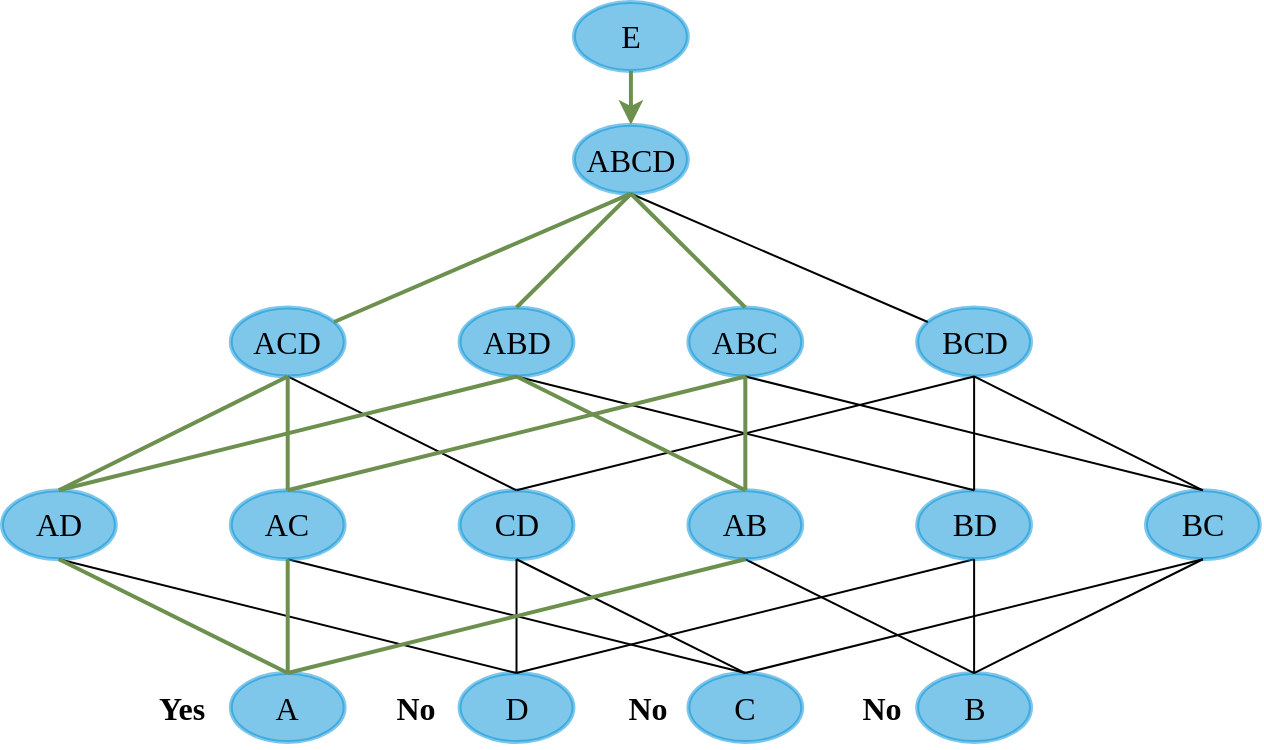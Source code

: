 <mxfile version="12.2.9" type="device" pages="2"><diagram id="FVx2kkcF0NIHO795W3SQ" name="Page-1"><mxGraphModel dx="3500" dy="3437" grid="1" gridSize="10" guides="1" tooltips="1" connect="1" arrows="1" fold="1" page="1" pageScale="1" pageWidth="1200" pageHeight="1920" math="0" shadow="0"><root><mxCell id="0"/><mxCell id="1" parent="0"/><mxCell id="IdxdWFKIpk1TT5ElH9bD-23" value="" style="group" vertex="1" connectable="0" parent="1"><mxGeometry x="-1200" width="628.907" height="373" as="geometry"/></mxCell><mxCell id="H8jWQef4jsb1AtDNqqRD-2" value="&lt;div&gt;ABCD&lt;/div&gt;" style="ellipse;whiteSpace=wrap;html=1;rounded=1;shadow=0;glass=0;labelBackgroundColor=none;strokeColor=#008FD5;strokeWidth=2;fillColor=#008FD5;gradientColor=none;fontFamily=Palatino;fontSize=16;fontColor=#000000;align=center;opacity=50;spacing=15;verticalAlign=middle;horizontal=1;aspect=fixed;" parent="IdxdWFKIpk1TT5ElH9bD-23" vertex="1"><mxGeometry x="286" y="61.381" width="56.907" height="34.474" as="geometry"/></mxCell><mxCell id="H8jWQef4jsb1AtDNqqRD-15" value="ABD" style="ellipse;whiteSpace=wrap;html=1;rounded=1;shadow=0;glass=0;labelBackgroundColor=none;strokeColor=#008FD5;strokeWidth=2;fillColor=#008FD5;gradientColor=none;fontFamily=Palatino;fontSize=16;fontColor=#000000;align=center;opacity=50;spacing=15;verticalAlign=middle;horizontal=1;aspect=fixed;" parent="IdxdWFKIpk1TT5ElH9bD-23" vertex="1"><mxGeometry x="228.8" y="152.763" width="56.907" height="34.474" as="geometry"/></mxCell><mxCell id="H8jWQef4jsb1AtDNqqRD-16" value="" style="rounded=0;orthogonalLoop=1;jettySize=auto;html=1;endArrow=none;exitX=0.5;exitY=1;exitDx=0;exitDy=0;fontFamily=Helvetica;fontSize=11;strokeColor=#6D904F;orthogonal=1;entryX=0.5;entryY=0;entryDx=0;entryDy=0;strokeWidth=2;endFill=0;" parent="IdxdWFKIpk1TT5ElH9bD-23" source="H8jWQef4jsb1AtDNqqRD-2" target="H8jWQef4jsb1AtDNqqRD-15" edge="1"><mxGeometry relative="1" as="geometry"/></mxCell><mxCell id="H8jWQef4jsb1AtDNqqRD-8" value="E" style="ellipse;whiteSpace=wrap;html=1;rounded=1;shadow=0;glass=0;labelBackgroundColor=none;strokeColor=#008FD5;strokeWidth=2;fillColor=#008FD5;gradientColor=none;fontFamily=Palatino;fontSize=16;fontColor=#000000;align=center;opacity=50;spacing=15;verticalAlign=middle;horizontal=1;aspect=fixed;" parent="IdxdWFKIpk1TT5ElH9bD-23" vertex="1"><mxGeometry x="286" width="56.907" height="34.474" as="geometry"/></mxCell><mxCell id="H8jWQef4jsb1AtDNqqRD-9" value="" style="rounded=0;orthogonalLoop=1;jettySize=auto;html=1;strokeColor=#6D904F;strokeWidth=2;orthogonal=1;" parent="IdxdWFKIpk1TT5ElH9bD-23" source="H8jWQef4jsb1AtDNqqRD-8" target="H8jWQef4jsb1AtDNqqRD-2" edge="1"><mxGeometry relative="1" as="geometry"/></mxCell><mxCell id="H8jWQef4jsb1AtDNqqRD-3" value="BCD" style="ellipse;whiteSpace=wrap;html=1;rounded=1;shadow=0;glass=0;labelBackgroundColor=none;strokeColor=#008FD5;strokeWidth=2;fillColor=#008FD5;gradientColor=none;fontFamily=Palatino;fontSize=16;fontColor=#000000;align=center;opacity=50;spacing=15;verticalAlign=middle;horizontal=1;aspect=fixed;" parent="IdxdWFKIpk1TT5ElH9bD-23" vertex="1"><mxGeometry x="457.6" y="152.763" width="56.907" height="34.474" as="geometry"/></mxCell><mxCell id="H8jWQef4jsb1AtDNqqRD-10" style="rounded=0;orthogonalLoop=1;jettySize=auto;html=1;endArrow=none;exitX=0.5;exitY=1;exitDx=0;exitDy=0;orthogonal=1;strokeColor=#000000;fontFamily=Palatino;fontSize=16;endFill=0;" parent="IdxdWFKIpk1TT5ElH9bD-23" source="H8jWQef4jsb1AtDNqqRD-2" target="H8jWQef4jsb1AtDNqqRD-3" edge="1"><mxGeometry relative="1" as="geometry"/></mxCell><mxCell id="H8jWQef4jsb1AtDNqqRD-17" value="CD" style="ellipse;whiteSpace=wrap;html=1;rounded=1;shadow=0;glass=0;labelBackgroundColor=none;strokeColor=#008FD5;strokeWidth=2;fillColor=#008FD5;gradientColor=none;fontFamily=Palatino;fontSize=16;fontColor=#000000;align=center;opacity=50;spacing=15;verticalAlign=middle;horizontal=1;aspect=fixed;" parent="IdxdWFKIpk1TT5ElH9bD-23" vertex="1"><mxGeometry x="228.8" y="244.144" width="56.907" height="34.474" as="geometry"/></mxCell><mxCell id="H8jWQef4jsb1AtDNqqRD-18" value="" style="rounded=0;orthogonalLoop=1;jettySize=auto;html=1;strokeColor=#000000;fontFamily=Palatino;fontSize=16;endArrow=none;endFill=0;exitX=0.5;exitY=1;exitDx=0;exitDy=0;entryX=0.5;entryY=0;entryDx=0;entryDy=0;orthogonal=1;" parent="IdxdWFKIpk1TT5ElH9bD-23" source="H8jWQef4jsb1AtDNqqRD-3" target="H8jWQef4jsb1AtDNqqRD-17" edge="1"><mxGeometry relative="1" as="geometry"/></mxCell><mxCell id="H8jWQef4jsb1AtDNqqRD-11" value="ABC" style="ellipse;whiteSpace=wrap;html=1;rounded=1;shadow=0;glass=0;labelBackgroundColor=none;strokeColor=#008FD5;strokeWidth=2;fillColor=#008FD5;gradientColor=none;fontFamily=Palatino;fontSize=16;fontColor=#000000;align=center;opacity=50;spacing=15;verticalAlign=middle;horizontal=1;aspect=fixed;" parent="IdxdWFKIpk1TT5ElH9bD-23" vertex="1"><mxGeometry x="343.2" y="152.763" width="56.907" height="34.474" as="geometry"/></mxCell><mxCell id="H8jWQef4jsb1AtDNqqRD-12" style="rounded=0;orthogonalLoop=1;jettySize=auto;html=1;strokeColor=#6D904F;endArrow=none;exitX=0.5;exitY=1;exitDx=0;exitDy=0;fontFamily=Helvetica;fontSize=11;orthogonal=1;entryX=0.5;entryY=0;entryDx=0;entryDy=0;strokeWidth=2;endFill=0;" parent="IdxdWFKIpk1TT5ElH9bD-23" source="H8jWQef4jsb1AtDNqqRD-2" target="H8jWQef4jsb1AtDNqqRD-11" edge="1"><mxGeometry relative="1" as="geometry"/></mxCell><mxCell id="H8jWQef4jsb1AtDNqqRD-23" style="orthogonalLoop=1;jettySize=auto;html=1;strokeColor=#000000;fontFamily=Palatino;fontSize=16;rounded=0;endArrow=none;endFill=0;exitX=0.5;exitY=1;exitDx=0;exitDy=0;entryX=0.5;entryY=0;entryDx=0;entryDy=0;orthogonal=1;" parent="IdxdWFKIpk1TT5ElH9bD-23" source="H8jWQef4jsb1AtDNqqRD-13" target="H8jWQef4jsb1AtDNqqRD-17" edge="1"><mxGeometry relative="1" as="geometry"/></mxCell><mxCell id="H8jWQef4jsb1AtDNqqRD-13" value="ACD" style="ellipse;whiteSpace=wrap;html=1;rounded=1;shadow=0;glass=0;labelBackgroundColor=none;strokeColor=#008FD5;strokeWidth=2;fillColor=#008FD5;gradientColor=none;fontFamily=Palatino;fontSize=16;fontColor=#000000;align=center;opacity=50;spacing=15;verticalAlign=middle;horizontal=1;aspect=fixed;" parent="IdxdWFKIpk1TT5ElH9bD-23" vertex="1"><mxGeometry x="114.4" y="152.763" width="56.907" height="34.474" as="geometry"/></mxCell><mxCell id="H8jWQef4jsb1AtDNqqRD-14" style="rounded=0;orthogonalLoop=1;jettySize=auto;html=1;endArrow=none;exitX=0.5;exitY=1;exitDx=0;exitDy=0;fontFamily=Helvetica;fontSize=11;strokeColor=#6D904F;orthogonal=1;strokeWidth=2;endFill=0;" parent="IdxdWFKIpk1TT5ElH9bD-23" source="H8jWQef4jsb1AtDNqqRD-2" target="H8jWQef4jsb1AtDNqqRD-13" edge="1"><mxGeometry relative="1" as="geometry"/></mxCell><mxCell id="H8jWQef4jsb1AtDNqqRD-21" value="AD" style="ellipse;whiteSpace=wrap;html=1;rounded=1;shadow=0;glass=0;labelBackgroundColor=none;strokeColor=#008FD5;strokeWidth=2;fillColor=#008FD5;gradientColor=none;fontFamily=Palatino;fontSize=16;fontColor=#000000;align=center;opacity=50;spacing=15;verticalAlign=middle;horizontal=1;aspect=fixed;" parent="IdxdWFKIpk1TT5ElH9bD-23" vertex="1"><mxGeometry y="244.144" width="56.907" height="34.474" as="geometry"/></mxCell><mxCell id="H8jWQef4jsb1AtDNqqRD-26" style="rounded=0;orthogonalLoop=1;jettySize=auto;html=1;strokeColor=#6D904F;fontFamily=Helvetica;fontSize=11;endArrow=none;endFill=0;entryX=0.5;entryY=0;entryDx=0;entryDy=0;exitX=0.5;exitY=1;exitDx=0;exitDy=0;orthogonal=1;strokeWidth=2;" parent="IdxdWFKIpk1TT5ElH9bD-23" source="H8jWQef4jsb1AtDNqqRD-15" target="H8jWQef4jsb1AtDNqqRD-21" edge="1"><mxGeometry relative="1" as="geometry"/></mxCell><mxCell id="H8jWQef4jsb1AtDNqqRD-22" value="" style="rounded=0;orthogonalLoop=1;jettySize=auto;html=1;strokeColor=#6D904F;fontFamily=Helvetica;fontSize=11;endArrow=none;endFill=0;entryX=0.5;entryY=0;entryDx=0;entryDy=0;exitX=0.5;exitY=1;exitDx=0;exitDy=0;orthogonal=1;strokeWidth=2;" parent="IdxdWFKIpk1TT5ElH9bD-23" source="H8jWQef4jsb1AtDNqqRD-13" target="H8jWQef4jsb1AtDNqqRD-21" edge="1"><mxGeometry relative="1" as="geometry"/></mxCell><mxCell id="H8jWQef4jsb1AtDNqqRD-41" value="D" style="ellipse;whiteSpace=wrap;html=1;rounded=1;shadow=0;glass=0;labelBackgroundColor=none;strokeColor=#008FD5;strokeWidth=2;fillColor=#008FD5;gradientColor=none;fontFamily=Palatino;fontSize=16;fontColor=#000000;align=center;opacity=50;spacing=15;verticalAlign=middle;horizontal=1;aspect=fixed;" parent="IdxdWFKIpk1TT5ElH9bD-23" vertex="1"><mxGeometry x="228.8" y="335.526" width="56.907" height="34.474" as="geometry"/></mxCell><mxCell id="H8jWQef4jsb1AtDNqqRD-45" style="rounded=0;orthogonalLoop=1;jettySize=auto;html=1;entryX=0.5;entryY=0;entryDx=0;entryDy=0;endArrow=none;endFill=0;strokeColor=#000000;fontFamily=Palatino;fontSize=16;orthogonal=1;exitX=0.5;exitY=1;exitDx=0;exitDy=0;" parent="IdxdWFKIpk1TT5ElH9bD-23" source="H8jWQef4jsb1AtDNqqRD-17" target="H8jWQef4jsb1AtDNqqRD-41" edge="1"><mxGeometry relative="1" as="geometry"><mxPoint x="246.4" y="305.752" as="sourcePoint"/></mxGeometry></mxCell><mxCell id="H8jWQef4jsb1AtDNqqRD-42" value="" style="rounded=0;orthogonalLoop=1;jettySize=auto;html=1;endArrow=none;endFill=0;strokeColor=#000000;fontFamily=Palatino;fontSize=16;exitX=0.5;exitY=1;exitDx=0;exitDy=0;entryX=0.5;entryY=0;entryDx=0;entryDy=0;orthogonal=1;" parent="IdxdWFKIpk1TT5ElH9bD-23" source="H8jWQef4jsb1AtDNqqRD-21" target="H8jWQef4jsb1AtDNqqRD-41" edge="1"><mxGeometry relative="1" as="geometry"/></mxCell><mxCell id="H8jWQef4jsb1AtDNqqRD-44" style="rounded=0;orthogonalLoop=1;jettySize=auto;html=1;entryX=0.5;entryY=0;entryDx=0;entryDy=0;endArrow=none;endFill=0;strokeColor=#000000;fontFamily=Palatino;fontSize=16;exitX=0.5;exitY=1;exitDx=0;exitDy=0;orthogonal=1;" parent="IdxdWFKIpk1TT5ElH9bD-23" source="H8jWQef4jsb1AtDNqqRD-19" target="H8jWQef4jsb1AtDNqqRD-41" edge="1"><mxGeometry relative="1" as="geometry"/></mxCell><mxCell id="H8jWQef4jsb1AtDNqqRD-19" value="BD" style="ellipse;whiteSpace=wrap;html=1;rounded=1;shadow=0;glass=0;labelBackgroundColor=none;strokeColor=#008FD5;strokeWidth=2;fillColor=#008FD5;gradientColor=none;fontFamily=Palatino;fontSize=16;fontColor=#000000;align=center;opacity=50;spacing=15;verticalAlign=middle;horizontal=1;aspect=fixed;" parent="IdxdWFKIpk1TT5ElH9bD-23" vertex="1"><mxGeometry x="457.6" y="244.144" width="56.907" height="34.474" as="geometry"/></mxCell><mxCell id="H8jWQef4jsb1AtDNqqRD-25" style="rounded=0;orthogonalLoop=1;jettySize=auto;html=1;strokeColor=#000000;fontFamily=Palatino;fontSize=16;entryX=0.5;entryY=0;entryDx=0;entryDy=0;endArrow=none;endFill=0;exitX=0.5;exitY=1;exitDx=0;exitDy=0;orthogonal=1;" parent="IdxdWFKIpk1TT5ElH9bD-23" source="H8jWQef4jsb1AtDNqqRD-15" target="H8jWQef4jsb1AtDNqqRD-19" edge="1"><mxGeometry relative="1" as="geometry"/></mxCell><mxCell id="H8jWQef4jsb1AtDNqqRD-36" style="rounded=0;orthogonalLoop=1;jettySize=auto;html=1;strokeColor=#000000;fontFamily=Palatino;fontSize=16;entryX=0.5;entryY=0;entryDx=0;entryDy=0;endArrow=none;endFill=0;exitX=0.5;exitY=1;exitDx=0;exitDy=0;orthogonal=1;" parent="IdxdWFKIpk1TT5ElH9bD-23" source="H8jWQef4jsb1AtDNqqRD-3" target="H8jWQef4jsb1AtDNqqRD-19" edge="1"><mxGeometry relative="1" as="geometry"/></mxCell><mxCell id="H8jWQef4jsb1AtDNqqRD-20" value="BC" style="ellipse;whiteSpace=wrap;html=1;rounded=1;shadow=0;glass=0;labelBackgroundColor=none;strokeColor=#008FD5;strokeWidth=2;fillColor=#008FD5;gradientColor=none;fontFamily=Palatino;fontSize=16;fontColor=#000000;align=center;opacity=50;spacing=15;verticalAlign=middle;horizontal=1;aspect=fixed;" parent="IdxdWFKIpk1TT5ElH9bD-23" vertex="1"><mxGeometry x="572" y="244.144" width="56.907" height="34.474" as="geometry"/></mxCell><mxCell id="H8jWQef4jsb1AtDNqqRD-37" style="rounded=0;orthogonalLoop=1;jettySize=auto;html=1;entryX=0.5;entryY=0;entryDx=0;entryDy=0;endArrow=none;endFill=0;strokeColor=#000000;fontFamily=Palatino;fontSize=16;exitX=0.5;exitY=1;exitDx=0;exitDy=0;orthogonal=1;" parent="IdxdWFKIpk1TT5ElH9bD-23" source="H8jWQef4jsb1AtDNqqRD-3" target="H8jWQef4jsb1AtDNqqRD-20" edge="1"><mxGeometry relative="1" as="geometry"/></mxCell><mxCell id="H8jWQef4jsb1AtDNqqRD-32" style="rounded=0;orthogonalLoop=1;jettySize=auto;html=1;strokeColor=#000000;fontFamily=Palatino;fontSize=16;endArrow=none;endFill=0;entryX=0.5;entryY=0;entryDx=0;entryDy=0;exitX=0.5;exitY=1;exitDx=0;exitDy=0;orthogonal=1;" parent="IdxdWFKIpk1TT5ElH9bD-23" source="H8jWQef4jsb1AtDNqqRD-11" target="H8jWQef4jsb1AtDNqqRD-20" edge="1"><mxGeometry relative="1" as="geometry"/></mxCell><mxCell id="H8jWQef4jsb1AtDNqqRD-53" value="C" style="ellipse;whiteSpace=wrap;html=1;rounded=1;shadow=0;glass=0;labelBackgroundColor=none;strokeColor=#008FD5;strokeWidth=2;fillColor=#008FD5;gradientColor=none;fontFamily=Palatino;fontSize=16;fontColor=#000000;align=center;opacity=50;spacing=15;verticalAlign=middle;horizontal=1;aspect=fixed;" parent="IdxdWFKIpk1TT5ElH9bD-23" vertex="1"><mxGeometry x="343.2" y="335.526" width="56.907" height="34.474" as="geometry"/></mxCell><mxCell id="H8jWQef4jsb1AtDNqqRD-56" style="rounded=0;orthogonalLoop=1;jettySize=auto;html=1;exitX=0.5;exitY=1;exitDx=0;exitDy=0;entryX=0.5;entryY=0;entryDx=0;entryDy=0;endArrow=none;endFill=0;strokeColor=#000000;fontFamily=Palatino;fontSize=16;orthogonal=1;" parent="IdxdWFKIpk1TT5ElH9bD-23" source="H8jWQef4jsb1AtDNqqRD-17" target="H8jWQef4jsb1AtDNqqRD-53" edge="1"><mxGeometry relative="1" as="geometry"/></mxCell><mxCell id="H8jWQef4jsb1AtDNqqRD-54" value="" style="rounded=0;orthogonalLoop=1;jettySize=auto;html=1;endArrow=none;endFill=0;strokeColor=#000000;fontFamily=Palatino;fontSize=16;entryX=0.5;entryY=0;entryDx=0;entryDy=0;exitX=0.5;exitY=1;exitDx=0;exitDy=0;orthogonal=1;" parent="IdxdWFKIpk1TT5ElH9bD-23" source="H8jWQef4jsb1AtDNqqRD-20" target="H8jWQef4jsb1AtDNqqRD-53" edge="1"><mxGeometry relative="1" as="geometry"/></mxCell><mxCell id="H8jWQef4jsb1AtDNqqRD-46" value="B" style="ellipse;whiteSpace=wrap;html=1;rounded=1;shadow=0;glass=0;labelBackgroundColor=none;strokeColor=#008FD5;strokeWidth=2;fillColor=#008FD5;gradientColor=none;fontFamily=Palatino;fontSize=16;fontColor=#000000;align=center;opacity=50;spacing=15;verticalAlign=middle;horizontal=1;aspect=fixed;" parent="IdxdWFKIpk1TT5ElH9bD-23" vertex="1"><mxGeometry x="457.6" y="335.526" width="56.907" height="34.474" as="geometry"/></mxCell><mxCell id="H8jWQef4jsb1AtDNqqRD-49" style="rounded=0;orthogonalLoop=1;jettySize=auto;html=1;entryX=0.5;entryY=0;entryDx=0;entryDy=0;endArrow=none;endFill=0;strokeColor=#000000;fontFamily=Palatino;fontSize=16;exitX=0.5;exitY=1;exitDx=0;exitDy=0;orthogonal=1;" parent="IdxdWFKIpk1TT5ElH9bD-23" source="H8jWQef4jsb1AtDNqqRD-19" target="H8jWQef4jsb1AtDNqqRD-46" edge="1"><mxGeometry relative="1" as="geometry"/></mxCell><mxCell id="H8jWQef4jsb1AtDNqqRD-47" value="" style="rounded=0;orthogonalLoop=1;jettySize=auto;html=1;endArrow=none;endFill=0;strokeColor=#000000;fontFamily=Palatino;fontSize=16;exitX=0.5;exitY=1;exitDx=0;exitDy=0;entryX=0.5;entryY=0;entryDx=0;entryDy=0;orthogonal=1;" parent="IdxdWFKIpk1TT5ElH9bD-23" source="H8jWQef4jsb1AtDNqqRD-20" target="H8jWQef4jsb1AtDNqqRD-46" edge="1"><mxGeometry relative="1" as="geometry"/></mxCell><mxCell id="H8jWQef4jsb1AtDNqqRD-55" style="rounded=0;orthogonalLoop=1;jettySize=auto;html=1;exitX=0.5;exitY=1;exitDx=0;exitDy=0;entryX=0.5;entryY=0;entryDx=0;entryDy=0;endArrow=none;endFill=0;strokeColor=#000000;fontFamily=Palatino;fontSize=16;orthogonal=1;" parent="IdxdWFKIpk1TT5ElH9bD-23" source="H8jWQef4jsb1AtDNqqRD-24" target="H8jWQef4jsb1AtDNqqRD-53" edge="1"><mxGeometry relative="1" as="geometry"/></mxCell><mxCell id="H8jWQef4jsb1AtDNqqRD-24" value="AC" style="ellipse;whiteSpace=wrap;html=1;rounded=1;shadow=0;glass=0;labelBackgroundColor=none;strokeColor=#008FD5;strokeWidth=2;fillColor=#008FD5;gradientColor=none;fontFamily=Palatino;fontSize=16;fontColor=#000000;align=center;opacity=50;spacing=15;verticalAlign=middle;horizontal=1;aspect=fixed;" parent="IdxdWFKIpk1TT5ElH9bD-23" vertex="1"><mxGeometry x="114.4" y="244.144" width="56.907" height="34.474" as="geometry"/></mxCell><mxCell id="H8jWQef4jsb1AtDNqqRD-34" style="rounded=0;orthogonalLoop=1;jettySize=auto;html=1;strokeColor=#6D904F;fontFamily=Helvetica;fontSize=11;endArrow=none;endFill=0;exitX=0.5;exitY=1;exitDx=0;exitDy=0;entryX=0.5;entryY=0;entryDx=0;entryDy=0;orthogonal=1;strokeWidth=2;" parent="IdxdWFKIpk1TT5ElH9bD-23" source="H8jWQef4jsb1AtDNqqRD-11" target="H8jWQef4jsb1AtDNqqRD-24" edge="1"><mxGeometry relative="1" as="geometry"/></mxCell><mxCell id="H8jWQef4jsb1AtDNqqRD-29" style="rounded=0;orthogonalLoop=1;jettySize=auto;html=1;strokeColor=#6D904F;fontFamily=Helvetica;fontSize=11;endArrow=none;endFill=0;entryX=0.5;entryY=0;entryDx=0;entryDy=0;exitX=0.5;exitY=1;exitDx=0;exitDy=0;orthogonal=1;strokeWidth=2;" parent="IdxdWFKIpk1TT5ElH9bD-23" source="H8jWQef4jsb1AtDNqqRD-13" target="H8jWQef4jsb1AtDNqqRD-24" edge="1"><mxGeometry relative="1" as="geometry"/></mxCell><mxCell id="H8jWQef4jsb1AtDNqqRD-52" style="rounded=0;orthogonalLoop=1;jettySize=auto;html=1;entryX=0.5;entryY=0;entryDx=0;entryDy=0;endArrow=none;endFill=0;strokeColor=#000000;fontFamily=Palatino;fontSize=16;exitX=0.5;exitY=1;exitDx=0;exitDy=0;orthogonal=1;" parent="IdxdWFKIpk1TT5ElH9bD-23" source="H8jWQef4jsb1AtDNqqRD-31" target="H8jWQef4jsb1AtDNqqRD-46" edge="1"><mxGeometry relative="1" as="geometry"/></mxCell><mxCell id="H8jWQef4jsb1AtDNqqRD-31" value="AB" style="ellipse;whiteSpace=wrap;html=1;rounded=1;shadow=0;glass=0;labelBackgroundColor=none;strokeColor=#008FD5;strokeWidth=2;fillColor=#008FD5;gradientColor=none;fontFamily=Palatino;fontSize=16;fontColor=#000000;align=center;opacity=50;spacing=15;verticalAlign=middle;horizontal=1;aspect=fixed;" parent="IdxdWFKIpk1TT5ElH9bD-23" vertex="1"><mxGeometry x="343.2" y="244.144" width="56.907" height="34.474" as="geometry"/></mxCell><mxCell id="H8jWQef4jsb1AtDNqqRD-33" style="rounded=0;orthogonalLoop=1;jettySize=auto;html=1;strokeColor=#6D904F;fontFamily=Helvetica;fontSize=11;endArrow=none;endFill=0;exitX=0.5;exitY=1;exitDx=0;exitDy=0;entryX=0.5;entryY=0;entryDx=0;entryDy=0;orthogonal=1;strokeWidth=2;" parent="IdxdWFKIpk1TT5ElH9bD-23" source="H8jWQef4jsb1AtDNqqRD-15" target="H8jWQef4jsb1AtDNqqRD-31" edge="1"><mxGeometry relative="1" as="geometry"/></mxCell><mxCell id="H8jWQef4jsb1AtDNqqRD-35" style="rounded=0;orthogonalLoop=1;jettySize=auto;html=1;strokeColor=#6D904F;fontFamily=Helvetica;fontSize=11;endArrow=none;endFill=0;exitX=0.5;exitY=1;exitDx=0;exitDy=0;entryX=0.5;entryY=0;entryDx=0;entryDy=0;orthogonal=1;strokeWidth=2;" parent="IdxdWFKIpk1TT5ElH9bD-23" source="H8jWQef4jsb1AtDNqqRD-11" target="H8jWQef4jsb1AtDNqqRD-31" edge="1"><mxGeometry relative="1" as="geometry"/></mxCell><mxCell id="H8jWQef4jsb1AtDNqqRD-38" value="A" style="ellipse;whiteSpace=wrap;html=1;rounded=1;shadow=0;glass=0;labelBackgroundColor=none;strokeColor=#008FD5;strokeWidth=2;fillColor=#008FD5;gradientColor=none;fontFamily=Palatino;fontSize=16;fontColor=#000000;align=center;opacity=50;spacing=15;verticalAlign=middle;horizontal=1;aspect=fixed;" parent="IdxdWFKIpk1TT5ElH9bD-23" vertex="1"><mxGeometry x="114.4" y="335.526" width="56.907" height="34.474" as="geometry"/></mxCell><mxCell id="H8jWQef4jsb1AtDNqqRD-43" style="rounded=0;orthogonalLoop=1;jettySize=auto;html=1;entryX=0.5;entryY=0;entryDx=0;entryDy=0;endArrow=none;endFill=0;strokeColor=#6D904F;fontFamily=Helvetica;fontSize=11;exitX=0.5;exitY=1;exitDx=0;exitDy=0;orthogonal=1;strokeWidth=2;" parent="IdxdWFKIpk1TT5ElH9bD-23" source="H8jWQef4jsb1AtDNqqRD-21" target="H8jWQef4jsb1AtDNqqRD-38" edge="1"><mxGeometry relative="1" as="geometry"/></mxCell><mxCell id="H8jWQef4jsb1AtDNqqRD-40" style="rounded=0;orthogonalLoop=1;jettySize=auto;html=1;entryX=0.5;entryY=0;entryDx=0;entryDy=0;endArrow=none;endFill=0;strokeColor=#6D904F;fontFamily=Helvetica;fontSize=11;exitX=0.5;exitY=1;exitDx=0;exitDy=0;orthogonal=1;strokeWidth=2;" parent="IdxdWFKIpk1TT5ElH9bD-23" source="H8jWQef4jsb1AtDNqqRD-24" target="H8jWQef4jsb1AtDNqqRD-38" edge="1"><mxGeometry relative="1" as="geometry"/></mxCell><mxCell id="H8jWQef4jsb1AtDNqqRD-39" value="" style="rounded=0;orthogonalLoop=1;jettySize=auto;html=1;endArrow=none;endFill=0;strokeColor=#6D904F;fontFamily=Helvetica;fontSize=11;entryX=0.5;entryY=0;entryDx=0;entryDy=0;exitX=0.5;exitY=1;exitDx=0;exitDy=0;orthogonal=1;strokeWidth=2;" parent="IdxdWFKIpk1TT5ElH9bD-23" source="H8jWQef4jsb1AtDNqqRD-31" target="H8jWQef4jsb1AtDNqqRD-38" edge="1"><mxGeometry relative="1" as="geometry"/></mxCell><mxCell id="IdxdWFKIpk1TT5ElH9bD-19" value="&lt;b&gt;Yes&lt;/b&gt;" style="text;html=1;strokeColor=none;fillColor=none;align=center;verticalAlign=middle;whiteSpace=wrap;rounded=0;fontFamily=Palatino;fontSize=16;direction=south;" vertex="1" parent="IdxdWFKIpk1TT5ElH9bD-23"><mxGeometry x="80" y="333" width="20" height="40" as="geometry"/></mxCell><mxCell id="IdxdWFKIpk1TT5ElH9bD-20" value="No" style="text;html=1;strokeColor=none;fillColor=none;align=center;verticalAlign=middle;whiteSpace=wrap;rounded=0;fontFamily=Palatino;fontSize=16;direction=south;fontStyle=1" vertex="1" parent="IdxdWFKIpk1TT5ElH9bD-23"><mxGeometry x="197" y="333" width="20" height="40" as="geometry"/></mxCell><mxCell id="IdxdWFKIpk1TT5ElH9bD-21" value="No" style="text;html=1;strokeColor=none;fillColor=none;align=center;verticalAlign=middle;whiteSpace=wrap;rounded=0;fontFamily=Palatino;fontSize=16;direction=south;fontStyle=1" vertex="1" parent="IdxdWFKIpk1TT5ElH9bD-23"><mxGeometry x="313" y="333" width="20" height="40" as="geometry"/></mxCell><mxCell id="IdxdWFKIpk1TT5ElH9bD-22" value="&lt;b&gt;No&lt;/b&gt;" style="text;html=1;strokeColor=none;fillColor=none;align=center;verticalAlign=middle;whiteSpace=wrap;rounded=0;fontFamily=Palatino;fontSize=16;direction=south;" vertex="1" parent="IdxdWFKIpk1TT5ElH9bD-23"><mxGeometry x="430" y="333" width="20" height="40" as="geometry"/></mxCell></root></mxGraphModel></diagram><diagram id="bV6tEvupkwykkjQlEh-b" name="Page-2"><mxGraphModel dx="1770" dy="1300" grid="1" gridSize="10" guides="1" tooltips="1" connect="1" arrows="1" fold="1" page="1" pageScale="1" pageWidth="827" pageHeight="583" math="0" shadow="0"><root><mxCell id="yStoPbdjv6d5ZVPn1f9I-0"/><mxCell id="yStoPbdjv6d5ZVPn1f9I-1" parent="yStoPbdjv6d5ZVPn1f9I-0"/><mxCell id="yStoPbdjv6d5ZVPn1f9I-2" value="" style="group" vertex="1" connectable="0" parent="yStoPbdjv6d5ZVPn1f9I-1"><mxGeometry x="-774.5" y="77" width="719" height="426" as="geometry"/></mxCell><mxCell id="yStoPbdjv6d5ZVPn1f9I-3" value="&lt;div&gt;ABCD&lt;/div&gt;" style="ellipse;whiteSpace=wrap;html=1;rounded=1;shadow=0;glass=0;labelBackgroundColor=none;strokeColor=#008FD5;strokeWidth=2;fillColor=#008FD5;gradientColor=none;fontFamily=Palatino;fontSize=16;fontColor=#000000;align=center;opacity=50;spacing=15;verticalAlign=middle;horizontal=1;aspect=fixed;" vertex="1" parent="yStoPbdjv6d5ZVPn1f9I-2"><mxGeometry x="326.97" y="70.103" width="64.993" height="39.373" as="geometry"/></mxCell><mxCell id="yStoPbdjv6d5ZVPn1f9I-4" value="ABD" style="ellipse;whiteSpace=wrap;html=1;rounded=1;shadow=0;glass=0;labelBackgroundColor=none;strokeColor=#008FD5;strokeWidth=2;fillColor=#008FD5;gradientColor=none;fontFamily=Palatino;fontSize=16;fontColor=#000000;align=center;opacity=50;spacing=15;verticalAlign=middle;horizontal=1;aspect=fixed;" vertex="1" parent="yStoPbdjv6d5ZVPn1f9I-2"><mxGeometry x="261.576" y="174.469" width="64.993" height="39.373" as="geometry"/></mxCell><mxCell id="yStoPbdjv6d5ZVPn1f9I-5" value="" style="rounded=0;orthogonalLoop=1;jettySize=auto;html=1;endArrow=none;exitX=0.5;exitY=1;exitDx=0;exitDy=0;fontFamily=Helvetica;fontSize=11;strokeColor=#6D904F;orthogonal=1;entryX=0.5;entryY=0;entryDx=0;entryDy=0;strokeWidth=2;endFill=0;" edge="1" parent="yStoPbdjv6d5ZVPn1f9I-2" source="yStoPbdjv6d5ZVPn1f9I-3" target="yStoPbdjv6d5ZVPn1f9I-4"><mxGeometry relative="1" as="geometry"/></mxCell><mxCell id="yStoPbdjv6d5ZVPn1f9I-6" value="E" style="ellipse;whiteSpace=wrap;html=1;rounded=1;shadow=0;glass=0;labelBackgroundColor=none;strokeColor=#008FD5;strokeWidth=2;fillColor=#008FD5;gradientColor=none;fontFamily=Palatino;fontSize=16;fontColor=#000000;align=center;opacity=50;spacing=15;verticalAlign=middle;horizontal=1;aspect=fixed;" vertex="1" parent="yStoPbdjv6d5ZVPn1f9I-2"><mxGeometry x="326.97" width="64.993" height="39.373" as="geometry"/></mxCell><mxCell id="yStoPbdjv6d5ZVPn1f9I-7" value="" style="rounded=0;orthogonalLoop=1;jettySize=auto;html=1;strokeColor=#6D904F;strokeWidth=2;orthogonal=1;" edge="1" parent="yStoPbdjv6d5ZVPn1f9I-2" source="yStoPbdjv6d5ZVPn1f9I-6" target="yStoPbdjv6d5ZVPn1f9I-3"><mxGeometry relative="1" as="geometry"/></mxCell><mxCell id="yStoPbdjv6d5ZVPn1f9I-8" value="BCD" style="ellipse;whiteSpace=wrap;html=1;rounded=1;shadow=0;glass=0;labelBackgroundColor=none;strokeColor=#008FD5;strokeWidth=2;fillColor=#008FD5;gradientColor=none;fontFamily=Palatino;fontSize=16;fontColor=#000000;align=center;opacity=50;spacing=15;verticalAlign=middle;horizontal=1;aspect=fixed;" vertex="1" parent="yStoPbdjv6d5ZVPn1f9I-2"><mxGeometry x="523.153" y="174.469" width="64.993" height="39.373" as="geometry"/></mxCell><mxCell id="yStoPbdjv6d5ZVPn1f9I-9" style="rounded=0;orthogonalLoop=1;jettySize=auto;html=1;endArrow=none;exitX=0.5;exitY=1;exitDx=0;exitDy=0;orthogonal=1;strokeColor=#000000;fontFamily=Palatino;fontSize=16;endFill=0;" edge="1" parent="yStoPbdjv6d5ZVPn1f9I-2" source="yStoPbdjv6d5ZVPn1f9I-3" target="yStoPbdjv6d5ZVPn1f9I-8"><mxGeometry relative="1" as="geometry"/></mxCell><mxCell id="yStoPbdjv6d5ZVPn1f9I-10" value="CD" style="ellipse;whiteSpace=wrap;html=1;rounded=1;shadow=0;glass=0;labelBackgroundColor=none;strokeColor=#008FD5;strokeWidth=2;fillColor=#008FD5;gradientColor=none;fontFamily=Palatino;fontSize=16;fontColor=#000000;align=center;opacity=50;spacing=15;verticalAlign=middle;horizontal=1;aspect=fixed;" vertex="1" parent="yStoPbdjv6d5ZVPn1f9I-2"><mxGeometry x="261.576" y="278.835" width="64.993" height="39.373" as="geometry"/></mxCell><mxCell id="yStoPbdjv6d5ZVPn1f9I-11" value="" style="rounded=0;orthogonalLoop=1;jettySize=auto;html=1;strokeColor=#000000;fontFamily=Palatino;fontSize=16;endArrow=none;endFill=0;exitX=0.5;exitY=1;exitDx=0;exitDy=0;entryX=0.5;entryY=0;entryDx=0;entryDy=0;orthogonal=1;" edge="1" parent="yStoPbdjv6d5ZVPn1f9I-2" source="yStoPbdjv6d5ZVPn1f9I-8" target="yStoPbdjv6d5ZVPn1f9I-10"><mxGeometry relative="1" as="geometry"/></mxCell><mxCell id="yStoPbdjv6d5ZVPn1f9I-12" value="ABC" style="ellipse;whiteSpace=wrap;html=1;rounded=1;shadow=0;glass=0;labelBackgroundColor=none;strokeColor=#008FD5;strokeWidth=2;fillColor=#008FD5;gradientColor=none;fontFamily=Palatino;fontSize=16;fontColor=#000000;align=center;opacity=50;spacing=15;verticalAlign=middle;horizontal=1;aspect=fixed;" vertex="1" parent="yStoPbdjv6d5ZVPn1f9I-2"><mxGeometry x="392.364" y="174.469" width="64.993" height="39.373" as="geometry"/></mxCell><mxCell id="yStoPbdjv6d5ZVPn1f9I-13" style="rounded=0;orthogonalLoop=1;jettySize=auto;html=1;strokeColor=#6D904F;endArrow=none;exitX=0.5;exitY=1;exitDx=0;exitDy=0;fontFamily=Helvetica;fontSize=11;orthogonal=1;entryX=0.5;entryY=0;entryDx=0;entryDy=0;strokeWidth=2;endFill=0;" edge="1" parent="yStoPbdjv6d5ZVPn1f9I-2" source="yStoPbdjv6d5ZVPn1f9I-3" target="yStoPbdjv6d5ZVPn1f9I-12"><mxGeometry relative="1" as="geometry"/></mxCell><mxCell id="yStoPbdjv6d5ZVPn1f9I-14" style="orthogonalLoop=1;jettySize=auto;html=1;strokeColor=#000000;fontFamily=Palatino;fontSize=16;rounded=0;endArrow=none;endFill=0;exitX=0.5;exitY=1;exitDx=0;exitDy=0;entryX=0.5;entryY=0;entryDx=0;entryDy=0;orthogonal=1;" edge="1" parent="yStoPbdjv6d5ZVPn1f9I-2" source="yStoPbdjv6d5ZVPn1f9I-15" target="yStoPbdjv6d5ZVPn1f9I-10"><mxGeometry relative="1" as="geometry"/></mxCell><mxCell id="yStoPbdjv6d5ZVPn1f9I-15" value="ACD" style="ellipse;whiteSpace=wrap;html=1;rounded=1;shadow=0;glass=0;labelBackgroundColor=none;strokeColor=#008FD5;strokeWidth=2;fillColor=#008FD5;gradientColor=none;fontFamily=Palatino;fontSize=16;fontColor=#000000;align=center;opacity=50;spacing=15;verticalAlign=middle;horizontal=1;aspect=fixed;" vertex="1" parent="yStoPbdjv6d5ZVPn1f9I-2"><mxGeometry x="130.788" y="174.469" width="64.993" height="39.373" as="geometry"/></mxCell><mxCell id="yStoPbdjv6d5ZVPn1f9I-16" style="rounded=0;orthogonalLoop=1;jettySize=auto;html=1;endArrow=none;exitX=0.5;exitY=1;exitDx=0;exitDy=0;fontFamily=Helvetica;fontSize=11;strokeColor=#6D904F;orthogonal=1;strokeWidth=2;endFill=0;" edge="1" parent="yStoPbdjv6d5ZVPn1f9I-2" source="yStoPbdjv6d5ZVPn1f9I-3" target="yStoPbdjv6d5ZVPn1f9I-15"><mxGeometry relative="1" as="geometry"/></mxCell><mxCell id="yStoPbdjv6d5ZVPn1f9I-17" value="AD" style="ellipse;whiteSpace=wrap;html=1;rounded=1;shadow=0;glass=0;labelBackgroundColor=none;strokeColor=#008FD5;strokeWidth=2;fillColor=#008FD5;gradientColor=none;fontFamily=Palatino;fontSize=16;fontColor=#000000;align=center;opacity=50;spacing=15;verticalAlign=middle;horizontal=1;aspect=fixed;" vertex="1" parent="yStoPbdjv6d5ZVPn1f9I-2"><mxGeometry y="278.835" width="64.993" height="39.373" as="geometry"/></mxCell><mxCell id="yStoPbdjv6d5ZVPn1f9I-18" style="rounded=0;orthogonalLoop=1;jettySize=auto;html=1;strokeColor=#6D904F;fontFamily=Helvetica;fontSize=11;endArrow=none;endFill=0;entryX=0.5;entryY=0;entryDx=0;entryDy=0;exitX=0.5;exitY=1;exitDx=0;exitDy=0;orthogonal=1;strokeWidth=2;" edge="1" parent="yStoPbdjv6d5ZVPn1f9I-2" source="yStoPbdjv6d5ZVPn1f9I-4" target="yStoPbdjv6d5ZVPn1f9I-17"><mxGeometry relative="1" as="geometry"/></mxCell><mxCell id="yStoPbdjv6d5ZVPn1f9I-19" value="" style="rounded=0;orthogonalLoop=1;jettySize=auto;html=1;strokeColor=#6D904F;fontFamily=Helvetica;fontSize=11;endArrow=none;endFill=0;entryX=0.5;entryY=0;entryDx=0;entryDy=0;exitX=0.5;exitY=1;exitDx=0;exitDy=0;orthogonal=1;strokeWidth=2;" edge="1" parent="yStoPbdjv6d5ZVPn1f9I-2" source="yStoPbdjv6d5ZVPn1f9I-15" target="yStoPbdjv6d5ZVPn1f9I-17"><mxGeometry relative="1" as="geometry"/></mxCell><mxCell id="yStoPbdjv6d5ZVPn1f9I-20" value="D" style="ellipse;whiteSpace=wrap;html=1;rounded=1;shadow=0;glass=0;labelBackgroundColor=none;strokeColor=#008FD5;strokeWidth=2;fillColor=#008FD5;gradientColor=none;fontFamily=Palatino;fontSize=16;fontColor=#000000;align=center;opacity=50;spacing=15;verticalAlign=middle;horizontal=1;aspect=fixed;" vertex="1" parent="yStoPbdjv6d5ZVPn1f9I-2"><mxGeometry x="261.576" y="383.201" width="64.993" height="39.373" as="geometry"/></mxCell><mxCell id="yStoPbdjv6d5ZVPn1f9I-21" style="rounded=0;orthogonalLoop=1;jettySize=auto;html=1;entryX=0.5;entryY=0;entryDx=0;entryDy=0;endArrow=none;endFill=0;strokeColor=#000000;fontFamily=Palatino;fontSize=16;orthogonal=1;exitX=0.5;exitY=1;exitDx=0;exitDy=0;" edge="1" parent="yStoPbdjv6d5ZVPn1f9I-2" source="yStoPbdjv6d5ZVPn1f9I-10" target="yStoPbdjv6d5ZVPn1f9I-20"><mxGeometry relative="1" as="geometry"><mxPoint x="281.698" y="349.197" as="sourcePoint"/></mxGeometry></mxCell><mxCell id="yStoPbdjv6d5ZVPn1f9I-22" value="" style="rounded=0;orthogonalLoop=1;jettySize=auto;html=1;endArrow=none;endFill=0;strokeColor=#000000;fontFamily=Palatino;fontSize=16;exitX=0.5;exitY=1;exitDx=0;exitDy=0;entryX=0.5;entryY=0;entryDx=0;entryDy=0;orthogonal=1;" edge="1" parent="yStoPbdjv6d5ZVPn1f9I-2" source="yStoPbdjv6d5ZVPn1f9I-17" target="yStoPbdjv6d5ZVPn1f9I-20"><mxGeometry relative="1" as="geometry"/></mxCell><mxCell id="yStoPbdjv6d5ZVPn1f9I-23" style="rounded=0;orthogonalLoop=1;jettySize=auto;html=1;entryX=0.5;entryY=0;entryDx=0;entryDy=0;endArrow=none;endFill=0;strokeColor=#000000;fontFamily=Palatino;fontSize=16;exitX=0.5;exitY=1;exitDx=0;exitDy=0;orthogonal=1;" edge="1" parent="yStoPbdjv6d5ZVPn1f9I-2" source="yStoPbdjv6d5ZVPn1f9I-24" target="yStoPbdjv6d5ZVPn1f9I-20"><mxGeometry relative="1" as="geometry"/></mxCell><mxCell id="yStoPbdjv6d5ZVPn1f9I-24" value="BD" style="ellipse;whiteSpace=wrap;html=1;rounded=1;shadow=0;glass=0;labelBackgroundColor=none;strokeColor=#008FD5;strokeWidth=2;fillColor=#008FD5;gradientColor=none;fontFamily=Palatino;fontSize=16;fontColor=#000000;align=center;opacity=50;spacing=15;verticalAlign=middle;horizontal=1;aspect=fixed;" vertex="1" parent="yStoPbdjv6d5ZVPn1f9I-2"><mxGeometry x="523.153" y="278.835" width="64.993" height="39.373" as="geometry"/></mxCell><mxCell id="yStoPbdjv6d5ZVPn1f9I-25" style="rounded=0;orthogonalLoop=1;jettySize=auto;html=1;strokeColor=#000000;fontFamily=Palatino;fontSize=16;entryX=0.5;entryY=0;entryDx=0;entryDy=0;endArrow=none;endFill=0;exitX=0.5;exitY=1;exitDx=0;exitDy=0;orthogonal=1;" edge="1" parent="yStoPbdjv6d5ZVPn1f9I-2" source="yStoPbdjv6d5ZVPn1f9I-4" target="yStoPbdjv6d5ZVPn1f9I-24"><mxGeometry relative="1" as="geometry"/></mxCell><mxCell id="yStoPbdjv6d5ZVPn1f9I-26" style="rounded=0;orthogonalLoop=1;jettySize=auto;html=1;strokeColor=#000000;fontFamily=Palatino;fontSize=16;entryX=0.5;entryY=0;entryDx=0;entryDy=0;endArrow=none;endFill=0;exitX=0.5;exitY=1;exitDx=0;exitDy=0;orthogonal=1;" edge="1" parent="yStoPbdjv6d5ZVPn1f9I-2" source="yStoPbdjv6d5ZVPn1f9I-8" target="yStoPbdjv6d5ZVPn1f9I-24"><mxGeometry relative="1" as="geometry"/></mxCell><mxCell id="yStoPbdjv6d5ZVPn1f9I-27" value="BC" style="ellipse;whiteSpace=wrap;html=1;rounded=1;shadow=0;glass=0;labelBackgroundColor=none;strokeColor=#008FD5;strokeWidth=2;fillColor=#008FD5;gradientColor=none;fontFamily=Palatino;fontSize=16;fontColor=#000000;align=center;opacity=50;spacing=15;verticalAlign=middle;horizontal=1;aspect=fixed;" vertex="1" parent="yStoPbdjv6d5ZVPn1f9I-2"><mxGeometry x="653.941" y="278.835" width="64.993" height="39.373" as="geometry"/></mxCell><mxCell id="yStoPbdjv6d5ZVPn1f9I-28" style="rounded=0;orthogonalLoop=1;jettySize=auto;html=1;entryX=0.5;entryY=0;entryDx=0;entryDy=0;endArrow=none;endFill=0;strokeColor=#000000;fontFamily=Palatino;fontSize=16;exitX=0.5;exitY=1;exitDx=0;exitDy=0;orthogonal=1;" edge="1" parent="yStoPbdjv6d5ZVPn1f9I-2" source="yStoPbdjv6d5ZVPn1f9I-8" target="yStoPbdjv6d5ZVPn1f9I-27"><mxGeometry relative="1" as="geometry"/></mxCell><mxCell id="yStoPbdjv6d5ZVPn1f9I-29" style="rounded=0;orthogonalLoop=1;jettySize=auto;html=1;strokeColor=#000000;fontFamily=Palatino;fontSize=16;endArrow=none;endFill=0;entryX=0.5;entryY=0;entryDx=0;entryDy=0;exitX=0.5;exitY=1;exitDx=0;exitDy=0;orthogonal=1;" edge="1" parent="yStoPbdjv6d5ZVPn1f9I-2" source="yStoPbdjv6d5ZVPn1f9I-12" target="yStoPbdjv6d5ZVPn1f9I-27"><mxGeometry relative="1" as="geometry"/></mxCell><mxCell id="yStoPbdjv6d5ZVPn1f9I-30" value="C" style="ellipse;whiteSpace=wrap;html=1;rounded=1;shadow=0;glass=0;labelBackgroundColor=none;strokeColor=#008FD5;strokeWidth=2;fillColor=#008FD5;gradientColor=none;fontFamily=Palatino;fontSize=16;fontColor=#000000;align=center;opacity=50;spacing=15;verticalAlign=middle;horizontal=1;aspect=fixed;" vertex="1" parent="yStoPbdjv6d5ZVPn1f9I-2"><mxGeometry x="392.364" y="383.201" width="64.993" height="39.373" as="geometry"/></mxCell><mxCell id="yStoPbdjv6d5ZVPn1f9I-31" style="rounded=0;orthogonalLoop=1;jettySize=auto;html=1;exitX=0.5;exitY=1;exitDx=0;exitDy=0;entryX=0.5;entryY=0;entryDx=0;entryDy=0;endArrow=none;endFill=0;strokeColor=#000000;fontFamily=Palatino;fontSize=16;orthogonal=1;" edge="1" parent="yStoPbdjv6d5ZVPn1f9I-2" source="yStoPbdjv6d5ZVPn1f9I-10" target="yStoPbdjv6d5ZVPn1f9I-30"><mxGeometry relative="1" as="geometry"/></mxCell><mxCell id="yStoPbdjv6d5ZVPn1f9I-32" value="" style="rounded=0;orthogonalLoop=1;jettySize=auto;html=1;endArrow=none;endFill=0;strokeColor=#000000;fontFamily=Palatino;fontSize=16;entryX=0.5;entryY=0;entryDx=0;entryDy=0;exitX=0.5;exitY=1;exitDx=0;exitDy=0;orthogonal=1;" edge="1" parent="yStoPbdjv6d5ZVPn1f9I-2" source="yStoPbdjv6d5ZVPn1f9I-27" target="yStoPbdjv6d5ZVPn1f9I-30"><mxGeometry relative="1" as="geometry"/></mxCell><mxCell id="yStoPbdjv6d5ZVPn1f9I-33" value="B" style="ellipse;whiteSpace=wrap;html=1;rounded=1;shadow=0;glass=0;labelBackgroundColor=none;strokeColor=#008FD5;strokeWidth=2;fillColor=#008FD5;gradientColor=none;fontFamily=Palatino;fontSize=16;fontColor=#000000;align=center;opacity=50;spacing=15;verticalAlign=middle;horizontal=1;aspect=fixed;" vertex="1" parent="yStoPbdjv6d5ZVPn1f9I-2"><mxGeometry x="523.153" y="383.201" width="64.993" height="39.373" as="geometry"/></mxCell><mxCell id="yStoPbdjv6d5ZVPn1f9I-34" style="rounded=0;orthogonalLoop=1;jettySize=auto;html=1;entryX=0.5;entryY=0;entryDx=0;entryDy=0;endArrow=none;endFill=0;strokeColor=#000000;fontFamily=Palatino;fontSize=16;exitX=0.5;exitY=1;exitDx=0;exitDy=0;orthogonal=1;" edge="1" parent="yStoPbdjv6d5ZVPn1f9I-2" source="yStoPbdjv6d5ZVPn1f9I-24" target="yStoPbdjv6d5ZVPn1f9I-33"><mxGeometry relative="1" as="geometry"/></mxCell><mxCell id="yStoPbdjv6d5ZVPn1f9I-35" value="" style="rounded=0;orthogonalLoop=1;jettySize=auto;html=1;endArrow=none;endFill=0;strokeColor=#000000;fontFamily=Palatino;fontSize=16;exitX=0.5;exitY=1;exitDx=0;exitDy=0;entryX=0.5;entryY=0;entryDx=0;entryDy=0;orthogonal=1;" edge="1" parent="yStoPbdjv6d5ZVPn1f9I-2" source="yStoPbdjv6d5ZVPn1f9I-27" target="yStoPbdjv6d5ZVPn1f9I-33"><mxGeometry relative="1" as="geometry"/></mxCell><mxCell id="yStoPbdjv6d5ZVPn1f9I-36" style="rounded=0;orthogonalLoop=1;jettySize=auto;html=1;exitX=0.5;exitY=1;exitDx=0;exitDy=0;entryX=0.5;entryY=0;entryDx=0;entryDy=0;endArrow=none;endFill=0;strokeColor=#000000;fontFamily=Palatino;fontSize=16;orthogonal=1;" edge="1" parent="yStoPbdjv6d5ZVPn1f9I-2" source="yStoPbdjv6d5ZVPn1f9I-37" target="yStoPbdjv6d5ZVPn1f9I-30"><mxGeometry relative="1" as="geometry"/></mxCell><mxCell id="yStoPbdjv6d5ZVPn1f9I-37" value="AC" style="ellipse;whiteSpace=wrap;html=1;rounded=1;shadow=0;glass=0;labelBackgroundColor=none;strokeColor=#008FD5;strokeWidth=2;fillColor=#008FD5;gradientColor=none;fontFamily=Palatino;fontSize=16;fontColor=#000000;align=center;opacity=50;spacing=15;verticalAlign=middle;horizontal=1;aspect=fixed;" vertex="1" parent="yStoPbdjv6d5ZVPn1f9I-2"><mxGeometry x="130.788" y="278.835" width="64.993" height="39.373" as="geometry"/></mxCell><mxCell id="yStoPbdjv6d5ZVPn1f9I-38" style="rounded=0;orthogonalLoop=1;jettySize=auto;html=1;strokeColor=#6D904F;fontFamily=Helvetica;fontSize=11;endArrow=none;endFill=0;exitX=0.5;exitY=1;exitDx=0;exitDy=0;entryX=0.5;entryY=0;entryDx=0;entryDy=0;orthogonal=1;strokeWidth=2;" edge="1" parent="yStoPbdjv6d5ZVPn1f9I-2" source="yStoPbdjv6d5ZVPn1f9I-12" target="yStoPbdjv6d5ZVPn1f9I-37"><mxGeometry relative="1" as="geometry"/></mxCell><mxCell id="yStoPbdjv6d5ZVPn1f9I-39" style="rounded=0;orthogonalLoop=1;jettySize=auto;html=1;strokeColor=#6D904F;fontFamily=Helvetica;fontSize=11;endArrow=none;endFill=0;entryX=0.5;entryY=0;entryDx=0;entryDy=0;exitX=0.5;exitY=1;exitDx=0;exitDy=0;orthogonal=1;strokeWidth=2;" edge="1" parent="yStoPbdjv6d5ZVPn1f9I-2" source="yStoPbdjv6d5ZVPn1f9I-15" target="yStoPbdjv6d5ZVPn1f9I-37"><mxGeometry relative="1" as="geometry"/></mxCell><mxCell id="yStoPbdjv6d5ZVPn1f9I-40" style="rounded=0;orthogonalLoop=1;jettySize=auto;html=1;entryX=0.5;entryY=0;entryDx=0;entryDy=0;endArrow=none;endFill=0;strokeColor=#000000;fontFamily=Palatino;fontSize=16;exitX=0.5;exitY=1;exitDx=0;exitDy=0;orthogonal=1;" edge="1" parent="yStoPbdjv6d5ZVPn1f9I-2" source="yStoPbdjv6d5ZVPn1f9I-41" target="yStoPbdjv6d5ZVPn1f9I-33"><mxGeometry relative="1" as="geometry"/></mxCell><mxCell id="yStoPbdjv6d5ZVPn1f9I-41" value="AB" style="ellipse;whiteSpace=wrap;html=1;rounded=1;shadow=0;glass=0;labelBackgroundColor=none;strokeColor=#008FD5;strokeWidth=2;fillColor=#008FD5;gradientColor=none;fontFamily=Palatino;fontSize=16;fontColor=#000000;align=center;opacity=50;spacing=15;verticalAlign=middle;horizontal=1;aspect=fixed;" vertex="1" parent="yStoPbdjv6d5ZVPn1f9I-2"><mxGeometry x="392.364" y="278.835" width="64.993" height="39.373" as="geometry"/></mxCell><mxCell id="yStoPbdjv6d5ZVPn1f9I-42" style="rounded=0;orthogonalLoop=1;jettySize=auto;html=1;strokeColor=#6D904F;fontFamily=Helvetica;fontSize=11;endArrow=none;endFill=0;exitX=0.5;exitY=1;exitDx=0;exitDy=0;entryX=0.5;entryY=0;entryDx=0;entryDy=0;orthogonal=1;strokeWidth=2;" edge="1" parent="yStoPbdjv6d5ZVPn1f9I-2" source="yStoPbdjv6d5ZVPn1f9I-4" target="yStoPbdjv6d5ZVPn1f9I-41"><mxGeometry relative="1" as="geometry"/></mxCell><mxCell id="yStoPbdjv6d5ZVPn1f9I-43" style="rounded=0;orthogonalLoop=1;jettySize=auto;html=1;strokeColor=#6D904F;fontFamily=Helvetica;fontSize=11;endArrow=none;endFill=0;exitX=0.5;exitY=1;exitDx=0;exitDy=0;entryX=0.5;entryY=0;entryDx=0;entryDy=0;orthogonal=1;strokeWidth=2;" edge="1" parent="yStoPbdjv6d5ZVPn1f9I-2" source="yStoPbdjv6d5ZVPn1f9I-12" target="yStoPbdjv6d5ZVPn1f9I-41"><mxGeometry relative="1" as="geometry"/></mxCell><mxCell id="yStoPbdjv6d5ZVPn1f9I-44" value="A" style="ellipse;whiteSpace=wrap;html=1;rounded=1;shadow=0;glass=0;labelBackgroundColor=none;strokeColor=#008FD5;strokeWidth=2;fillColor=#008FD5;gradientColor=none;fontFamily=Palatino;fontSize=16;fontColor=#000000;align=center;opacity=50;spacing=15;verticalAlign=middle;horizontal=1;aspect=fixed;" vertex="1" parent="yStoPbdjv6d5ZVPn1f9I-2"><mxGeometry x="130.788" y="383.201" width="64.993" height="39.373" as="geometry"/></mxCell><mxCell id="yStoPbdjv6d5ZVPn1f9I-45" style="rounded=0;orthogonalLoop=1;jettySize=auto;html=1;entryX=0.5;entryY=0;entryDx=0;entryDy=0;endArrow=none;endFill=0;strokeColor=#6D904F;fontFamily=Helvetica;fontSize=11;exitX=0.5;exitY=1;exitDx=0;exitDy=0;orthogonal=1;strokeWidth=2;" edge="1" parent="yStoPbdjv6d5ZVPn1f9I-2" source="yStoPbdjv6d5ZVPn1f9I-17" target="yStoPbdjv6d5ZVPn1f9I-44"><mxGeometry relative="1" as="geometry"/></mxCell><mxCell id="yStoPbdjv6d5ZVPn1f9I-46" style="rounded=0;orthogonalLoop=1;jettySize=auto;html=1;entryX=0.5;entryY=0;entryDx=0;entryDy=0;endArrow=none;endFill=0;strokeColor=#6D904F;fontFamily=Helvetica;fontSize=11;exitX=0.5;exitY=1;exitDx=0;exitDy=0;orthogonal=1;strokeWidth=2;" edge="1" parent="yStoPbdjv6d5ZVPn1f9I-2" source="yStoPbdjv6d5ZVPn1f9I-37" target="yStoPbdjv6d5ZVPn1f9I-44"><mxGeometry relative="1" as="geometry"/></mxCell><mxCell id="yStoPbdjv6d5ZVPn1f9I-47" value="" style="rounded=0;orthogonalLoop=1;jettySize=auto;html=1;endArrow=none;endFill=0;strokeColor=#6D904F;fontFamily=Helvetica;fontSize=11;entryX=0.5;entryY=0;entryDx=0;entryDy=0;exitX=0.5;exitY=1;exitDx=0;exitDy=0;orthogonal=1;strokeWidth=2;" edge="1" parent="yStoPbdjv6d5ZVPn1f9I-2" source="yStoPbdjv6d5ZVPn1f9I-41" target="yStoPbdjv6d5ZVPn1f9I-44"><mxGeometry relative="1" as="geometry"/></mxCell><mxCell id="yStoPbdjv6d5ZVPn1f9I-48" value="&lt;b&gt;Yes&lt;/b&gt;" style="text;html=1;strokeColor=none;fillColor=none;align=center;verticalAlign=middle;whiteSpace=wrap;rounded=0;fontFamily=Palatino;fontSize=16;direction=south;" vertex="1" parent="yStoPbdjv6d5ZVPn1f9I-2"><mxGeometry x="91.46" y="380.316" width="22.865" height="45.684" as="geometry"/></mxCell><mxCell id="yStoPbdjv6d5ZVPn1f9I-49" value="No" style="text;html=1;strokeColor=none;fillColor=none;align=center;verticalAlign=middle;whiteSpace=wrap;rounded=0;fontFamily=Palatino;fontSize=16;direction=south;fontStyle=1" vertex="1" parent="yStoPbdjv6d5ZVPn1f9I-2"><mxGeometry x="225.221" y="380.316" width="22.865" height="45.684" as="geometry"/></mxCell><mxCell id="yStoPbdjv6d5ZVPn1f9I-50" value="No" style="text;html=1;strokeColor=none;fillColor=none;align=center;verticalAlign=middle;whiteSpace=wrap;rounded=0;fontFamily=Palatino;fontSize=16;direction=south;fontStyle=1" vertex="1" parent="yStoPbdjv6d5ZVPn1f9I-2"><mxGeometry x="357.838" y="380.316" width="22.865" height="45.684" as="geometry"/></mxCell><mxCell id="yStoPbdjv6d5ZVPn1f9I-51" value="&lt;b&gt;No&lt;/b&gt;" style="text;html=1;strokeColor=none;fillColor=none;align=center;verticalAlign=middle;whiteSpace=wrap;rounded=0;fontFamily=Palatino;fontSize=16;direction=south;" vertex="1" parent="yStoPbdjv6d5ZVPn1f9I-2"><mxGeometry x="491.599" y="380.316" width="22.865" height="45.684" as="geometry"/></mxCell></root></mxGraphModel></diagram></mxfile>